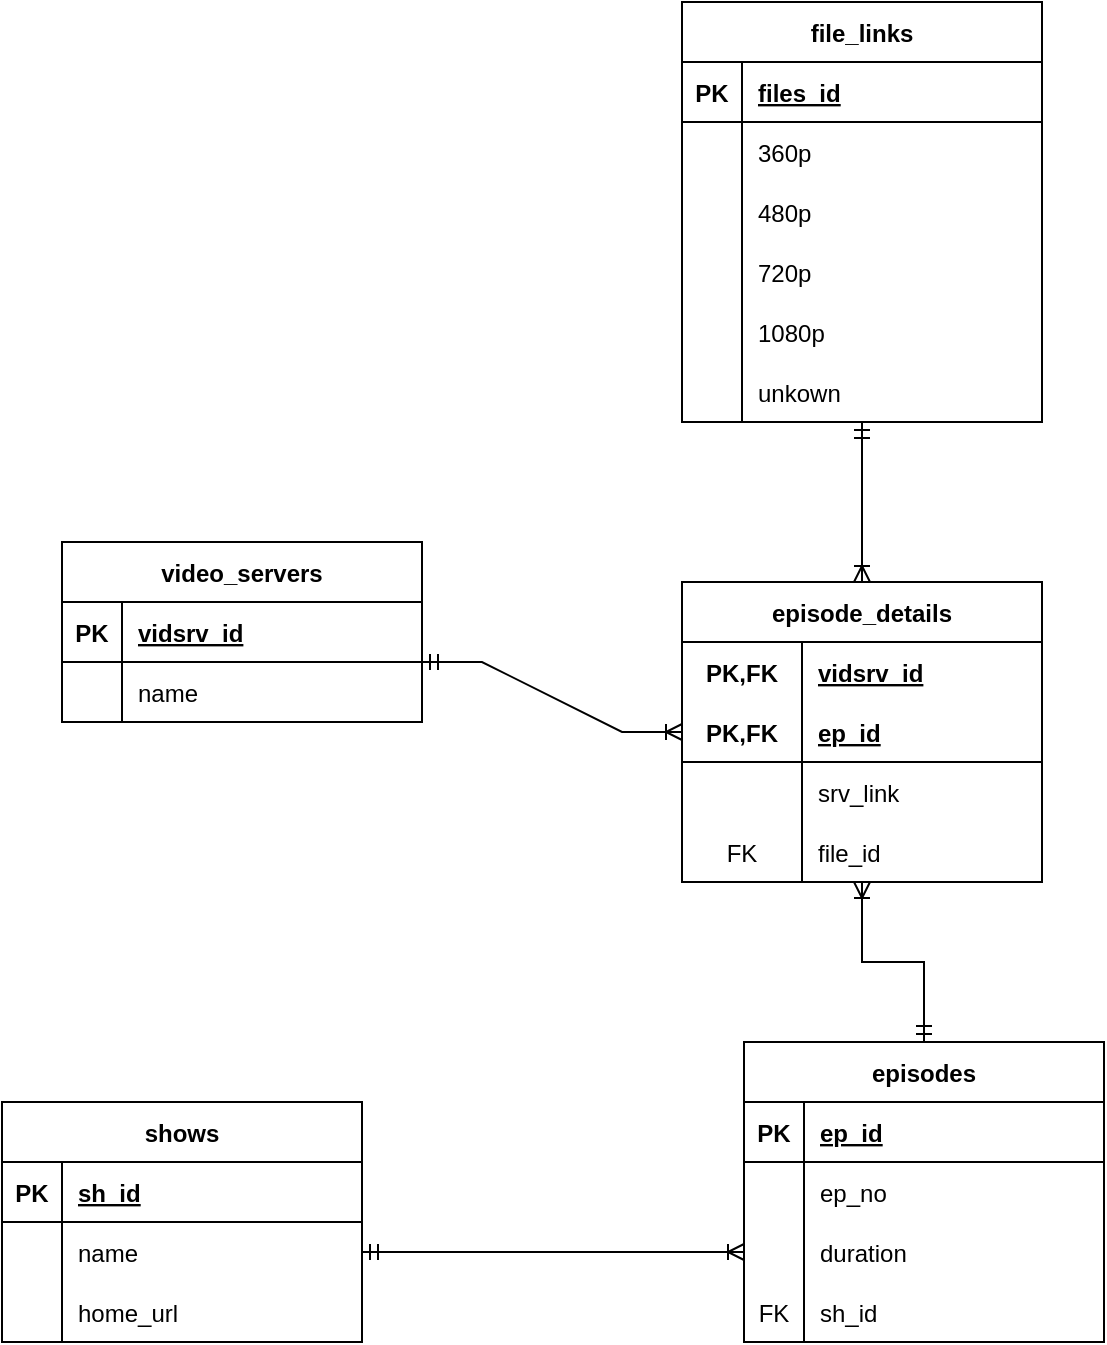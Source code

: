 <mxfile version="16.5.3" type="github">
  <diagram id="R2lEEEUBdFMjLlhIrx00" name="Page-1">
    <mxGraphModel dx="1020" dy="1692" grid="1" gridSize="10" guides="1" tooltips="1" connect="1" arrows="1" fold="1" page="1" pageScale="1" pageWidth="850" pageHeight="1100" math="0" shadow="0" extFonts="Permanent Marker^https://fonts.googleapis.com/css?family=Permanent+Marker">
      <root>
        <mxCell id="0" />
        <mxCell id="1" parent="0" />
        <mxCell id="hQ5B-zQcnZUNuY0tLKcM-4" value="shows" style="shape=table;startSize=30;container=1;collapsible=1;childLayout=tableLayout;fixedRows=1;rowLines=0;fontStyle=1;align=center;resizeLast=1;" vertex="1" parent="1">
          <mxGeometry x="190" y="470" width="180" height="120" as="geometry" />
        </mxCell>
        <mxCell id="hQ5B-zQcnZUNuY0tLKcM-5" value="" style="shape=tableRow;horizontal=0;startSize=0;swimlaneHead=0;swimlaneBody=0;fillColor=none;collapsible=0;dropTarget=0;points=[[0,0.5],[1,0.5]];portConstraint=eastwest;top=0;left=0;right=0;bottom=1;" vertex="1" parent="hQ5B-zQcnZUNuY0tLKcM-4">
          <mxGeometry y="30" width="180" height="30" as="geometry" />
        </mxCell>
        <mxCell id="hQ5B-zQcnZUNuY0tLKcM-6" value="PK" style="shape=partialRectangle;connectable=0;fillColor=none;top=0;left=0;bottom=0;right=0;fontStyle=1;overflow=hidden;" vertex="1" parent="hQ5B-zQcnZUNuY0tLKcM-5">
          <mxGeometry width="30" height="30" as="geometry">
            <mxRectangle width="30" height="30" as="alternateBounds" />
          </mxGeometry>
        </mxCell>
        <mxCell id="hQ5B-zQcnZUNuY0tLKcM-7" value="sh_id" style="shape=partialRectangle;connectable=0;fillColor=none;top=0;left=0;bottom=0;right=0;align=left;spacingLeft=6;fontStyle=5;overflow=hidden;" vertex="1" parent="hQ5B-zQcnZUNuY0tLKcM-5">
          <mxGeometry x="30" width="150" height="30" as="geometry">
            <mxRectangle width="150" height="30" as="alternateBounds" />
          </mxGeometry>
        </mxCell>
        <mxCell id="hQ5B-zQcnZUNuY0tLKcM-8" value="" style="shape=tableRow;horizontal=0;startSize=0;swimlaneHead=0;swimlaneBody=0;fillColor=none;collapsible=0;dropTarget=0;points=[[0,0.5],[1,0.5]];portConstraint=eastwest;top=0;left=0;right=0;bottom=0;" vertex="1" parent="hQ5B-zQcnZUNuY0tLKcM-4">
          <mxGeometry y="60" width="180" height="30" as="geometry" />
        </mxCell>
        <mxCell id="hQ5B-zQcnZUNuY0tLKcM-9" value="" style="shape=partialRectangle;connectable=0;fillColor=none;top=0;left=0;bottom=0;right=0;editable=1;overflow=hidden;" vertex="1" parent="hQ5B-zQcnZUNuY0tLKcM-8">
          <mxGeometry width="30" height="30" as="geometry">
            <mxRectangle width="30" height="30" as="alternateBounds" />
          </mxGeometry>
        </mxCell>
        <mxCell id="hQ5B-zQcnZUNuY0tLKcM-10" value="name" style="shape=partialRectangle;connectable=0;fillColor=none;top=0;left=0;bottom=0;right=0;align=left;spacingLeft=6;overflow=hidden;" vertex="1" parent="hQ5B-zQcnZUNuY0tLKcM-8">
          <mxGeometry x="30" width="150" height="30" as="geometry">
            <mxRectangle width="150" height="30" as="alternateBounds" />
          </mxGeometry>
        </mxCell>
        <mxCell id="hQ5B-zQcnZUNuY0tLKcM-11" value="" style="shape=tableRow;horizontal=0;startSize=0;swimlaneHead=0;swimlaneBody=0;fillColor=none;collapsible=0;dropTarget=0;points=[[0,0.5],[1,0.5]];portConstraint=eastwest;top=0;left=0;right=0;bottom=0;" vertex="1" parent="hQ5B-zQcnZUNuY0tLKcM-4">
          <mxGeometry y="90" width="180" height="30" as="geometry" />
        </mxCell>
        <mxCell id="hQ5B-zQcnZUNuY0tLKcM-12" value="" style="shape=partialRectangle;connectable=0;fillColor=none;top=0;left=0;bottom=0;right=0;editable=1;overflow=hidden;" vertex="1" parent="hQ5B-zQcnZUNuY0tLKcM-11">
          <mxGeometry width="30" height="30" as="geometry">
            <mxRectangle width="30" height="30" as="alternateBounds" />
          </mxGeometry>
        </mxCell>
        <mxCell id="hQ5B-zQcnZUNuY0tLKcM-13" value="home_url" style="shape=partialRectangle;connectable=0;fillColor=none;top=0;left=0;bottom=0;right=0;align=left;spacingLeft=6;overflow=hidden;" vertex="1" parent="hQ5B-zQcnZUNuY0tLKcM-11">
          <mxGeometry x="30" width="150" height="30" as="geometry">
            <mxRectangle width="150" height="30" as="alternateBounds" />
          </mxGeometry>
        </mxCell>
        <mxCell id="hQ5B-zQcnZUNuY0tLKcM-30" value="episodes" style="shape=table;startSize=30;container=1;collapsible=1;childLayout=tableLayout;fixedRows=1;rowLines=0;fontStyle=1;align=center;resizeLast=1;" vertex="1" parent="1">
          <mxGeometry x="561" y="440" width="180" height="150" as="geometry" />
        </mxCell>
        <mxCell id="hQ5B-zQcnZUNuY0tLKcM-31" value="" style="shape=tableRow;horizontal=0;startSize=0;swimlaneHead=0;swimlaneBody=0;fillColor=none;collapsible=0;dropTarget=0;points=[[0,0.5],[1,0.5]];portConstraint=eastwest;top=0;left=0;right=0;bottom=1;" vertex="1" parent="hQ5B-zQcnZUNuY0tLKcM-30">
          <mxGeometry y="30" width="180" height="30" as="geometry" />
        </mxCell>
        <mxCell id="hQ5B-zQcnZUNuY0tLKcM-32" value="PK" style="shape=partialRectangle;connectable=0;fillColor=none;top=0;left=0;bottom=0;right=0;fontStyle=1;overflow=hidden;" vertex="1" parent="hQ5B-zQcnZUNuY0tLKcM-31">
          <mxGeometry width="30" height="30" as="geometry">
            <mxRectangle width="30" height="30" as="alternateBounds" />
          </mxGeometry>
        </mxCell>
        <mxCell id="hQ5B-zQcnZUNuY0tLKcM-33" value="ep_id" style="shape=partialRectangle;connectable=0;fillColor=none;top=0;left=0;bottom=0;right=0;align=left;spacingLeft=6;fontStyle=5;overflow=hidden;" vertex="1" parent="hQ5B-zQcnZUNuY0tLKcM-31">
          <mxGeometry x="30" width="150" height="30" as="geometry">
            <mxRectangle width="150" height="30" as="alternateBounds" />
          </mxGeometry>
        </mxCell>
        <mxCell id="hQ5B-zQcnZUNuY0tLKcM-37" value="" style="shape=tableRow;horizontal=0;startSize=0;swimlaneHead=0;swimlaneBody=0;fillColor=none;collapsible=0;dropTarget=0;points=[[0,0.5],[1,0.5]];portConstraint=eastwest;top=0;left=0;right=0;bottom=0;" vertex="1" parent="hQ5B-zQcnZUNuY0tLKcM-30">
          <mxGeometry y="60" width="180" height="30" as="geometry" />
        </mxCell>
        <mxCell id="hQ5B-zQcnZUNuY0tLKcM-38" value="" style="shape=partialRectangle;connectable=0;fillColor=none;top=0;left=0;bottom=0;right=0;editable=1;overflow=hidden;" vertex="1" parent="hQ5B-zQcnZUNuY0tLKcM-37">
          <mxGeometry width="30" height="30" as="geometry">
            <mxRectangle width="30" height="30" as="alternateBounds" />
          </mxGeometry>
        </mxCell>
        <mxCell id="hQ5B-zQcnZUNuY0tLKcM-39" value="ep_no" style="shape=partialRectangle;connectable=0;fillColor=none;top=0;left=0;bottom=0;right=0;align=left;spacingLeft=6;overflow=hidden;" vertex="1" parent="hQ5B-zQcnZUNuY0tLKcM-37">
          <mxGeometry x="30" width="150" height="30" as="geometry">
            <mxRectangle width="150" height="30" as="alternateBounds" />
          </mxGeometry>
        </mxCell>
        <mxCell id="hQ5B-zQcnZUNuY0tLKcM-34" value="" style="shape=tableRow;horizontal=0;startSize=0;swimlaneHead=0;swimlaneBody=0;fillColor=none;collapsible=0;dropTarget=0;points=[[0,0.5],[1,0.5]];portConstraint=eastwest;top=0;left=0;right=0;bottom=0;" vertex="1" parent="hQ5B-zQcnZUNuY0tLKcM-30">
          <mxGeometry y="90" width="180" height="30" as="geometry" />
        </mxCell>
        <mxCell id="hQ5B-zQcnZUNuY0tLKcM-35" value="" style="shape=partialRectangle;connectable=0;fillColor=none;top=0;left=0;bottom=0;right=0;editable=1;overflow=hidden;" vertex="1" parent="hQ5B-zQcnZUNuY0tLKcM-34">
          <mxGeometry width="30" height="30" as="geometry">
            <mxRectangle width="30" height="30" as="alternateBounds" />
          </mxGeometry>
        </mxCell>
        <mxCell id="hQ5B-zQcnZUNuY0tLKcM-36" value="duration" style="shape=partialRectangle;connectable=0;fillColor=none;top=0;left=0;bottom=0;right=0;align=left;spacingLeft=6;overflow=hidden;" vertex="1" parent="hQ5B-zQcnZUNuY0tLKcM-34">
          <mxGeometry x="30" width="150" height="30" as="geometry">
            <mxRectangle width="150" height="30" as="alternateBounds" />
          </mxGeometry>
        </mxCell>
        <mxCell id="hQ5B-zQcnZUNuY0tLKcM-48" value="" style="shape=tableRow;horizontal=0;startSize=0;swimlaneHead=0;swimlaneBody=0;fillColor=none;collapsible=0;dropTarget=0;points=[[0,0.5],[1,0.5]];portConstraint=eastwest;top=0;left=0;right=0;bottom=0;" vertex="1" parent="hQ5B-zQcnZUNuY0tLKcM-30">
          <mxGeometry y="120" width="180" height="30" as="geometry" />
        </mxCell>
        <mxCell id="hQ5B-zQcnZUNuY0tLKcM-49" value="FK" style="shape=partialRectangle;connectable=0;fillColor=none;top=0;left=0;bottom=0;right=0;editable=1;overflow=hidden;" vertex="1" parent="hQ5B-zQcnZUNuY0tLKcM-48">
          <mxGeometry width="30" height="30" as="geometry">
            <mxRectangle width="30" height="30" as="alternateBounds" />
          </mxGeometry>
        </mxCell>
        <mxCell id="hQ5B-zQcnZUNuY0tLKcM-50" value="sh_id" style="shape=partialRectangle;connectable=0;fillColor=none;top=0;left=0;bottom=0;right=0;align=left;spacingLeft=6;overflow=hidden;" vertex="1" parent="hQ5B-zQcnZUNuY0tLKcM-48">
          <mxGeometry x="30" width="150" height="30" as="geometry">
            <mxRectangle width="150" height="30" as="alternateBounds" />
          </mxGeometry>
        </mxCell>
        <mxCell id="hQ5B-zQcnZUNuY0tLKcM-44" value="" style="edgeStyle=entityRelationEdgeStyle;fontSize=12;html=1;endArrow=ERoneToMany;startArrow=ERmandOne;rounded=0;exitX=1;exitY=0.5;exitDx=0;exitDy=0;entryX=0;entryY=0.5;entryDx=0;entryDy=0;" edge="1" parent="1" source="hQ5B-zQcnZUNuY0tLKcM-8" target="hQ5B-zQcnZUNuY0tLKcM-34">
          <mxGeometry width="100" height="100" relative="1" as="geometry">
            <mxPoint x="470" y="570" as="sourcePoint" />
            <mxPoint x="570" y="470" as="targetPoint" />
          </mxGeometry>
        </mxCell>
        <mxCell id="hQ5B-zQcnZUNuY0tLKcM-51" value="video_servers" style="shape=table;startSize=30;container=1;collapsible=1;childLayout=tableLayout;fixedRows=1;rowLines=0;fontStyle=1;align=center;resizeLast=1;" vertex="1" parent="1">
          <mxGeometry x="220" y="190" width="180" height="90" as="geometry" />
        </mxCell>
        <mxCell id="hQ5B-zQcnZUNuY0tLKcM-52" value="" style="shape=tableRow;horizontal=0;startSize=0;swimlaneHead=0;swimlaneBody=0;fillColor=none;collapsible=0;dropTarget=0;points=[[0,0.5],[1,0.5]];portConstraint=eastwest;top=0;left=0;right=0;bottom=1;" vertex="1" parent="hQ5B-zQcnZUNuY0tLKcM-51">
          <mxGeometry y="30" width="180" height="30" as="geometry" />
        </mxCell>
        <mxCell id="hQ5B-zQcnZUNuY0tLKcM-53" value="PK" style="shape=partialRectangle;connectable=0;fillColor=none;top=0;left=0;bottom=0;right=0;fontStyle=1;overflow=hidden;" vertex="1" parent="hQ5B-zQcnZUNuY0tLKcM-52">
          <mxGeometry width="30" height="30" as="geometry">
            <mxRectangle width="30" height="30" as="alternateBounds" />
          </mxGeometry>
        </mxCell>
        <mxCell id="hQ5B-zQcnZUNuY0tLKcM-54" value="vidsrv_id" style="shape=partialRectangle;connectable=0;fillColor=none;top=0;left=0;bottom=0;right=0;align=left;spacingLeft=6;fontStyle=5;overflow=hidden;" vertex="1" parent="hQ5B-zQcnZUNuY0tLKcM-52">
          <mxGeometry x="30" width="150" height="30" as="geometry">
            <mxRectangle width="150" height="30" as="alternateBounds" />
          </mxGeometry>
        </mxCell>
        <mxCell id="hQ5B-zQcnZUNuY0tLKcM-55" value="" style="shape=tableRow;horizontal=0;startSize=0;swimlaneHead=0;swimlaneBody=0;fillColor=none;collapsible=0;dropTarget=0;points=[[0,0.5],[1,0.5]];portConstraint=eastwest;top=0;left=0;right=0;bottom=0;" vertex="1" parent="hQ5B-zQcnZUNuY0tLKcM-51">
          <mxGeometry y="60" width="180" height="30" as="geometry" />
        </mxCell>
        <mxCell id="hQ5B-zQcnZUNuY0tLKcM-56" value="" style="shape=partialRectangle;connectable=0;fillColor=none;top=0;left=0;bottom=0;right=0;editable=1;overflow=hidden;" vertex="1" parent="hQ5B-zQcnZUNuY0tLKcM-55">
          <mxGeometry width="30" height="30" as="geometry">
            <mxRectangle width="30" height="30" as="alternateBounds" />
          </mxGeometry>
        </mxCell>
        <mxCell id="hQ5B-zQcnZUNuY0tLKcM-57" value="name" style="shape=partialRectangle;connectable=0;fillColor=none;top=0;left=0;bottom=0;right=0;align=left;spacingLeft=6;overflow=hidden;" vertex="1" parent="hQ5B-zQcnZUNuY0tLKcM-55">
          <mxGeometry x="30" width="150" height="30" as="geometry">
            <mxRectangle width="150" height="30" as="alternateBounds" />
          </mxGeometry>
        </mxCell>
        <mxCell id="hQ5B-zQcnZUNuY0tLKcM-64" value="episode_details" style="shape=table;startSize=30;container=1;collapsible=1;childLayout=tableLayout;fixedRows=1;rowLines=0;fontStyle=1;align=center;resizeLast=1;" vertex="1" parent="1">
          <mxGeometry x="530" y="210" width="180" height="150" as="geometry" />
        </mxCell>
        <mxCell id="hQ5B-zQcnZUNuY0tLKcM-65" value="" style="shape=tableRow;horizontal=0;startSize=0;swimlaneHead=0;swimlaneBody=0;fillColor=none;collapsible=0;dropTarget=0;points=[[0,0.5],[1,0.5]];portConstraint=eastwest;top=0;left=0;right=0;bottom=0;" vertex="1" parent="hQ5B-zQcnZUNuY0tLKcM-64">
          <mxGeometry y="30" width="180" height="30" as="geometry" />
        </mxCell>
        <mxCell id="hQ5B-zQcnZUNuY0tLKcM-66" value="PK,FK" style="shape=partialRectangle;connectable=0;fillColor=none;top=0;left=0;bottom=0;right=0;fontStyle=1;overflow=hidden;" vertex="1" parent="hQ5B-zQcnZUNuY0tLKcM-65">
          <mxGeometry width="60" height="30" as="geometry">
            <mxRectangle width="60" height="30" as="alternateBounds" />
          </mxGeometry>
        </mxCell>
        <mxCell id="hQ5B-zQcnZUNuY0tLKcM-67" value="vidsrv_id" style="shape=partialRectangle;connectable=0;fillColor=none;top=0;left=0;bottom=0;right=0;align=left;spacingLeft=6;fontStyle=5;overflow=hidden;" vertex="1" parent="hQ5B-zQcnZUNuY0tLKcM-65">
          <mxGeometry x="60" width="120" height="30" as="geometry">
            <mxRectangle width="120" height="30" as="alternateBounds" />
          </mxGeometry>
        </mxCell>
        <mxCell id="hQ5B-zQcnZUNuY0tLKcM-68" value="" style="shape=tableRow;horizontal=0;startSize=0;swimlaneHead=0;swimlaneBody=0;fillColor=none;collapsible=0;dropTarget=0;points=[[0,0.5],[1,0.5]];portConstraint=eastwest;top=0;left=0;right=0;bottom=1;" vertex="1" parent="hQ5B-zQcnZUNuY0tLKcM-64">
          <mxGeometry y="60" width="180" height="30" as="geometry" />
        </mxCell>
        <mxCell id="hQ5B-zQcnZUNuY0tLKcM-69" value="PK,FK" style="shape=partialRectangle;connectable=0;fillColor=none;top=0;left=0;bottom=0;right=0;fontStyle=1;overflow=hidden;" vertex="1" parent="hQ5B-zQcnZUNuY0tLKcM-68">
          <mxGeometry width="60" height="30" as="geometry">
            <mxRectangle width="60" height="30" as="alternateBounds" />
          </mxGeometry>
        </mxCell>
        <mxCell id="hQ5B-zQcnZUNuY0tLKcM-70" value="ep_id" style="shape=partialRectangle;connectable=0;fillColor=none;top=0;left=0;bottom=0;right=0;align=left;spacingLeft=6;fontStyle=5;overflow=hidden;" vertex="1" parent="hQ5B-zQcnZUNuY0tLKcM-68">
          <mxGeometry x="60" width="120" height="30" as="geometry">
            <mxRectangle width="120" height="30" as="alternateBounds" />
          </mxGeometry>
        </mxCell>
        <mxCell id="hQ5B-zQcnZUNuY0tLKcM-71" value="" style="shape=tableRow;horizontal=0;startSize=0;swimlaneHead=0;swimlaneBody=0;fillColor=none;collapsible=0;dropTarget=0;points=[[0,0.5],[1,0.5]];portConstraint=eastwest;top=0;left=0;right=0;bottom=0;" vertex="1" parent="hQ5B-zQcnZUNuY0tLKcM-64">
          <mxGeometry y="90" width="180" height="30" as="geometry" />
        </mxCell>
        <mxCell id="hQ5B-zQcnZUNuY0tLKcM-72" value="" style="shape=partialRectangle;connectable=0;fillColor=none;top=0;left=0;bottom=0;right=0;editable=1;overflow=hidden;" vertex="1" parent="hQ5B-zQcnZUNuY0tLKcM-71">
          <mxGeometry width="60" height="30" as="geometry">
            <mxRectangle width="60" height="30" as="alternateBounds" />
          </mxGeometry>
        </mxCell>
        <mxCell id="hQ5B-zQcnZUNuY0tLKcM-73" value="srv_link" style="shape=partialRectangle;connectable=0;fillColor=none;top=0;left=0;bottom=0;right=0;align=left;spacingLeft=6;overflow=hidden;" vertex="1" parent="hQ5B-zQcnZUNuY0tLKcM-71">
          <mxGeometry x="60" width="120" height="30" as="geometry">
            <mxRectangle width="120" height="30" as="alternateBounds" />
          </mxGeometry>
        </mxCell>
        <mxCell id="hQ5B-zQcnZUNuY0tLKcM-74" value="" style="shape=tableRow;horizontal=0;startSize=0;swimlaneHead=0;swimlaneBody=0;fillColor=none;collapsible=0;dropTarget=0;points=[[0,0.5],[1,0.5]];portConstraint=eastwest;top=0;left=0;right=0;bottom=0;" vertex="1" parent="hQ5B-zQcnZUNuY0tLKcM-64">
          <mxGeometry y="120" width="180" height="30" as="geometry" />
        </mxCell>
        <mxCell id="hQ5B-zQcnZUNuY0tLKcM-75" value="FK" style="shape=partialRectangle;connectable=0;fillColor=none;top=0;left=0;bottom=0;right=0;editable=1;overflow=hidden;" vertex="1" parent="hQ5B-zQcnZUNuY0tLKcM-74">
          <mxGeometry width="60" height="30" as="geometry">
            <mxRectangle width="60" height="30" as="alternateBounds" />
          </mxGeometry>
        </mxCell>
        <mxCell id="hQ5B-zQcnZUNuY0tLKcM-76" value="file_id" style="shape=partialRectangle;connectable=0;fillColor=none;top=0;left=0;bottom=0;right=0;align=left;spacingLeft=6;overflow=hidden;" vertex="1" parent="hQ5B-zQcnZUNuY0tLKcM-74">
          <mxGeometry x="60" width="120" height="30" as="geometry">
            <mxRectangle width="120" height="30" as="alternateBounds" />
          </mxGeometry>
        </mxCell>
        <mxCell id="hQ5B-zQcnZUNuY0tLKcM-77" value="file_links" style="shape=table;startSize=30;container=1;collapsible=1;childLayout=tableLayout;fixedRows=1;rowLines=0;fontStyle=1;align=center;resizeLast=1;" vertex="1" parent="1">
          <mxGeometry x="530" y="-80" width="180" height="210" as="geometry" />
        </mxCell>
        <mxCell id="hQ5B-zQcnZUNuY0tLKcM-78" value="" style="shape=tableRow;horizontal=0;startSize=0;swimlaneHead=0;swimlaneBody=0;fillColor=none;collapsible=0;dropTarget=0;points=[[0,0.5],[1,0.5]];portConstraint=eastwest;top=0;left=0;right=0;bottom=1;" vertex="1" parent="hQ5B-zQcnZUNuY0tLKcM-77">
          <mxGeometry y="30" width="180" height="30" as="geometry" />
        </mxCell>
        <mxCell id="hQ5B-zQcnZUNuY0tLKcM-79" value="PK" style="shape=partialRectangle;connectable=0;fillColor=none;top=0;left=0;bottom=0;right=0;fontStyle=1;overflow=hidden;" vertex="1" parent="hQ5B-zQcnZUNuY0tLKcM-78">
          <mxGeometry width="30" height="30" as="geometry">
            <mxRectangle width="30" height="30" as="alternateBounds" />
          </mxGeometry>
        </mxCell>
        <mxCell id="hQ5B-zQcnZUNuY0tLKcM-80" value="files_id" style="shape=partialRectangle;connectable=0;fillColor=none;top=0;left=0;bottom=0;right=0;align=left;spacingLeft=6;fontStyle=5;overflow=hidden;" vertex="1" parent="hQ5B-zQcnZUNuY0tLKcM-78">
          <mxGeometry x="30" width="150" height="30" as="geometry">
            <mxRectangle width="150" height="30" as="alternateBounds" />
          </mxGeometry>
        </mxCell>
        <mxCell id="hQ5B-zQcnZUNuY0tLKcM-81" value="" style="shape=tableRow;horizontal=0;startSize=0;swimlaneHead=0;swimlaneBody=0;fillColor=none;collapsible=0;dropTarget=0;points=[[0,0.5],[1,0.5]];portConstraint=eastwest;top=0;left=0;right=0;bottom=0;" vertex="1" parent="hQ5B-zQcnZUNuY0tLKcM-77">
          <mxGeometry y="60" width="180" height="30" as="geometry" />
        </mxCell>
        <mxCell id="hQ5B-zQcnZUNuY0tLKcM-82" value="" style="shape=partialRectangle;connectable=0;fillColor=none;top=0;left=0;bottom=0;right=0;editable=1;overflow=hidden;" vertex="1" parent="hQ5B-zQcnZUNuY0tLKcM-81">
          <mxGeometry width="30" height="30" as="geometry">
            <mxRectangle width="30" height="30" as="alternateBounds" />
          </mxGeometry>
        </mxCell>
        <mxCell id="hQ5B-zQcnZUNuY0tLKcM-83" value="360p" style="shape=partialRectangle;connectable=0;fillColor=none;top=0;left=0;bottom=0;right=0;align=left;spacingLeft=6;overflow=hidden;" vertex="1" parent="hQ5B-zQcnZUNuY0tLKcM-81">
          <mxGeometry x="30" width="150" height="30" as="geometry">
            <mxRectangle width="150" height="30" as="alternateBounds" />
          </mxGeometry>
        </mxCell>
        <mxCell id="hQ5B-zQcnZUNuY0tLKcM-84" value="" style="shape=tableRow;horizontal=0;startSize=0;swimlaneHead=0;swimlaneBody=0;fillColor=none;collapsible=0;dropTarget=0;points=[[0,0.5],[1,0.5]];portConstraint=eastwest;top=0;left=0;right=0;bottom=0;" vertex="1" parent="hQ5B-zQcnZUNuY0tLKcM-77">
          <mxGeometry y="90" width="180" height="30" as="geometry" />
        </mxCell>
        <mxCell id="hQ5B-zQcnZUNuY0tLKcM-85" value="" style="shape=partialRectangle;connectable=0;fillColor=none;top=0;left=0;bottom=0;right=0;editable=1;overflow=hidden;" vertex="1" parent="hQ5B-zQcnZUNuY0tLKcM-84">
          <mxGeometry width="30" height="30" as="geometry">
            <mxRectangle width="30" height="30" as="alternateBounds" />
          </mxGeometry>
        </mxCell>
        <mxCell id="hQ5B-zQcnZUNuY0tLKcM-86" value="480p" style="shape=partialRectangle;connectable=0;fillColor=none;top=0;left=0;bottom=0;right=0;align=left;spacingLeft=6;overflow=hidden;" vertex="1" parent="hQ5B-zQcnZUNuY0tLKcM-84">
          <mxGeometry x="30" width="150" height="30" as="geometry">
            <mxRectangle width="150" height="30" as="alternateBounds" />
          </mxGeometry>
        </mxCell>
        <mxCell id="hQ5B-zQcnZUNuY0tLKcM-87" value="" style="shape=tableRow;horizontal=0;startSize=0;swimlaneHead=0;swimlaneBody=0;fillColor=none;collapsible=0;dropTarget=0;points=[[0,0.5],[1,0.5]];portConstraint=eastwest;top=0;left=0;right=0;bottom=0;" vertex="1" parent="hQ5B-zQcnZUNuY0tLKcM-77">
          <mxGeometry y="120" width="180" height="30" as="geometry" />
        </mxCell>
        <mxCell id="hQ5B-zQcnZUNuY0tLKcM-88" value="" style="shape=partialRectangle;connectable=0;fillColor=none;top=0;left=0;bottom=0;right=0;editable=1;overflow=hidden;" vertex="1" parent="hQ5B-zQcnZUNuY0tLKcM-87">
          <mxGeometry width="30" height="30" as="geometry">
            <mxRectangle width="30" height="30" as="alternateBounds" />
          </mxGeometry>
        </mxCell>
        <mxCell id="hQ5B-zQcnZUNuY0tLKcM-89" value="720p" style="shape=partialRectangle;connectable=0;fillColor=none;top=0;left=0;bottom=0;right=0;align=left;spacingLeft=6;overflow=hidden;" vertex="1" parent="hQ5B-zQcnZUNuY0tLKcM-87">
          <mxGeometry x="30" width="150" height="30" as="geometry">
            <mxRectangle width="150" height="30" as="alternateBounds" />
          </mxGeometry>
        </mxCell>
        <mxCell id="hQ5B-zQcnZUNuY0tLKcM-93" value="" style="shape=tableRow;horizontal=0;startSize=0;swimlaneHead=0;swimlaneBody=0;fillColor=none;collapsible=0;dropTarget=0;points=[[0,0.5],[1,0.5]];portConstraint=eastwest;top=0;left=0;right=0;bottom=0;" vertex="1" parent="hQ5B-zQcnZUNuY0tLKcM-77">
          <mxGeometry y="150" width="180" height="30" as="geometry" />
        </mxCell>
        <mxCell id="hQ5B-zQcnZUNuY0tLKcM-94" value="" style="shape=partialRectangle;connectable=0;fillColor=none;top=0;left=0;bottom=0;right=0;editable=1;overflow=hidden;" vertex="1" parent="hQ5B-zQcnZUNuY0tLKcM-93">
          <mxGeometry width="30" height="30" as="geometry">
            <mxRectangle width="30" height="30" as="alternateBounds" />
          </mxGeometry>
        </mxCell>
        <mxCell id="hQ5B-zQcnZUNuY0tLKcM-95" value="1080p" style="shape=partialRectangle;connectable=0;fillColor=none;top=0;left=0;bottom=0;right=0;align=left;spacingLeft=6;overflow=hidden;" vertex="1" parent="hQ5B-zQcnZUNuY0tLKcM-93">
          <mxGeometry x="30" width="150" height="30" as="geometry">
            <mxRectangle width="150" height="30" as="alternateBounds" />
          </mxGeometry>
        </mxCell>
        <mxCell id="hQ5B-zQcnZUNuY0tLKcM-96" value="" style="shape=tableRow;horizontal=0;startSize=0;swimlaneHead=0;swimlaneBody=0;fillColor=none;collapsible=0;dropTarget=0;points=[[0,0.5],[1,0.5]];portConstraint=eastwest;top=0;left=0;right=0;bottom=0;" vertex="1" parent="hQ5B-zQcnZUNuY0tLKcM-77">
          <mxGeometry y="180" width="180" height="30" as="geometry" />
        </mxCell>
        <mxCell id="hQ5B-zQcnZUNuY0tLKcM-97" value="" style="shape=partialRectangle;connectable=0;fillColor=none;top=0;left=0;bottom=0;right=0;editable=1;overflow=hidden;" vertex="1" parent="hQ5B-zQcnZUNuY0tLKcM-96">
          <mxGeometry width="30" height="30" as="geometry">
            <mxRectangle width="30" height="30" as="alternateBounds" />
          </mxGeometry>
        </mxCell>
        <mxCell id="hQ5B-zQcnZUNuY0tLKcM-98" value="unkown" style="shape=partialRectangle;connectable=0;fillColor=none;top=0;left=0;bottom=0;right=0;align=left;spacingLeft=6;overflow=hidden;" vertex="1" parent="hQ5B-zQcnZUNuY0tLKcM-96">
          <mxGeometry x="30" width="150" height="30" as="geometry">
            <mxRectangle width="150" height="30" as="alternateBounds" />
          </mxGeometry>
        </mxCell>
        <mxCell id="hQ5B-zQcnZUNuY0tLKcM-90" value="" style="edgeStyle=entityRelationEdgeStyle;fontSize=12;html=1;endArrow=ERoneToMany;startArrow=ERmandOne;rounded=0;exitX=1;exitY=1;exitDx=0;exitDy=0;entryX=0;entryY=0.5;entryDx=0;entryDy=0;exitPerimeter=0;fontStyle=1" edge="1" parent="1" source="hQ5B-zQcnZUNuY0tLKcM-52" target="hQ5B-zQcnZUNuY0tLKcM-68">
          <mxGeometry width="100" height="100" relative="1" as="geometry">
            <mxPoint x="360" y="260" as="sourcePoint" />
            <mxPoint x="551" y="260" as="targetPoint" />
          </mxGeometry>
        </mxCell>
        <mxCell id="hQ5B-zQcnZUNuY0tLKcM-91" value="" style="edgeStyle=orthogonalEdgeStyle;fontSize=12;html=1;endArrow=ERoneToMany;startArrow=ERmandOne;rounded=0;fontStyle=1;" edge="1" parent="1" source="hQ5B-zQcnZUNuY0tLKcM-30" target="hQ5B-zQcnZUNuY0tLKcM-64">
          <mxGeometry width="100" height="100" relative="1" as="geometry">
            <mxPoint x="410" y="260" as="sourcePoint" />
            <mxPoint x="639" y="380" as="targetPoint" />
          </mxGeometry>
        </mxCell>
        <mxCell id="hQ5B-zQcnZUNuY0tLKcM-92" value="" style="edgeStyle=orthogonalEdgeStyle;fontSize=12;html=1;endArrow=ERoneToMany;startArrow=ERmandOne;rounded=0;exitX=0.5;exitY=1;exitDx=0;exitDy=0;entryX=0.5;entryY=0;entryDx=0;entryDy=0;fontStyle=1" edge="1" parent="1" source="hQ5B-zQcnZUNuY0tLKcM-77" target="hQ5B-zQcnZUNuY0tLKcM-64">
          <mxGeometry width="100" height="100" relative="1" as="geometry">
            <mxPoint x="420" y="270" as="sourcePoint" />
            <mxPoint x="550" y="305" as="targetPoint" />
          </mxGeometry>
        </mxCell>
      </root>
    </mxGraphModel>
  </diagram>
</mxfile>
